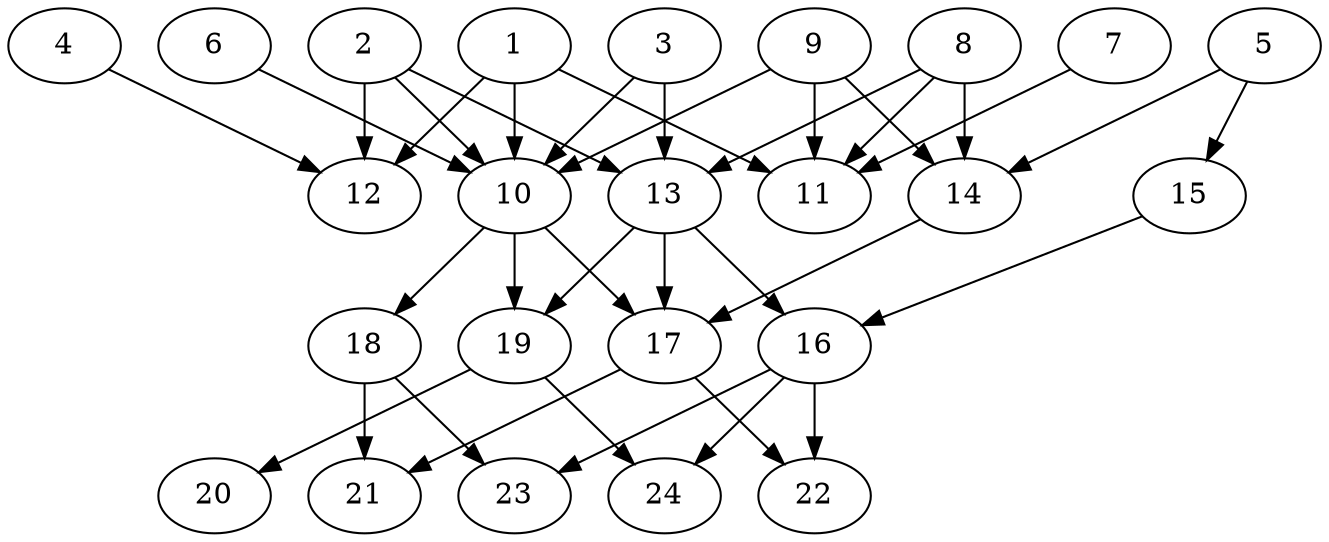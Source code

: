 // DAG (tier=2-normal, mode=data, n=24, ccr=0.430, fat=0.632, density=0.496, regular=0.431, jump=0.175, mindata=2097152, maxdata=16777216)
// DAG automatically generated by daggen at Sun Aug 24 16:33:34 2025
// /home/ermia/Project/Environments/daggen/bin/daggen --dot --ccr 0.430 --fat 0.632 --regular 0.431 --density 0.496 --jump 0.175 --mindata 2097152 --maxdata 16777216 -n 24 
digraph G {
  1 [size="21322879368836415488", alpha="0.09", expect_size="10661439684418207744"]
  1 -> 10 [size ="61515877056512"]
  1 -> 11 [size ="61515877056512"]
  1 -> 12 [size ="61515877056512"]
  2 [size="1478020869142949120", alpha="0.14", expect_size="739010434571474560"]
  2 -> 10 [size ="797442048000000"]
  2 -> 12 [size ="797442048000000"]
  2 -> 13 [size ="797442048000000"]
  3 [size="529923529454415936", alpha="0.15", expect_size="264961764727207968"]
  3 -> 10 [size ="1092862783520768"]
  3 -> 13 [size ="1092862783520768"]
  4 [size="1092301457961171584", alpha="0.16", expect_size="546150728980585792"]
  4 -> 12 [size ="1843902239735808"]
  5 [size="1341738703721347416064", alpha="0.09", expect_size="670869351860673708032"]
  5 -> 14 [size ="973199667888128"]
  5 -> 15 [size ="973199667888128"]
  6 [size="54039836653055720", alpha="0.12", expect_size="27019918326527860"]
  6 -> 10 [size ="1192107104534528"]
  7 [size="438220802443003136", alpha="0.20", expect_size="219110401221501568"]
  7 -> 11 [size ="229628278996992"]
  8 [size="64835409067966088", alpha="0.03", expect_size="32417704533983044"]
  8 -> 11 [size ="87192667947008"]
  8 -> 13 [size ="87192667947008"]
  8 -> 14 [size ="87192667947008"]
  9 [size="266608844673068288", alpha="0.13", expect_size="133304422336534144"]
  9 -> 10 [size ="107391664259072"]
  9 -> 11 [size ="107391664259072"]
  9 -> 14 [size ="107391664259072"]
  10 [size="973509354724708096", alpha="0.02", expect_size="486754677362354048"]
  10 -> 17 [size ="590773288435712"]
  10 -> 18 [size ="590773288435712"]
  10 -> 19 [size ="590773288435712"]
  11 [size="47948543676486184", alpha="0.09", expect_size="23974271838243092"]
  12 [size="2086966254309788", alpha="0.12", expect_size="1043483127154894"]
  13 [size="1804768659220949", alpha="0.14", expect_size="902384329610474"]
  13 -> 16 [size ="48358655787008"]
  13 -> 17 [size ="48358655787008"]
  13 -> 19 [size ="48358655787008"]
  14 [size="11478536192383750", alpha="0.08", expect_size="5739268096191875"]
  14 -> 17 [size ="191185402462208"]
  15 [size="1045960269887363350528", alpha="0.13", expect_size="522980134943681675264"]
  15 -> 16 [size ="824328115453952"]
  16 [size="614475304022048384", alpha="0.12", expect_size="307237652011024192"]
  16 -> 22 [size ="710783742771200"]
  16 -> 23 [size ="710783742771200"]
  16 -> 24 [size ="710783742771200"]
  17 [size="27988135191248896000", alpha="0.10", expect_size="13994067595624448000"]
  17 -> 21 [size ="73746140364800"]
  17 -> 22 [size ="73746140364800"]
  18 [size="64642619130490736", alpha="0.07", expect_size="32321309565245368"]
  18 -> 21 [size ="1575837224665088"]
  18 -> 23 [size ="1575837224665088"]
  19 [size="24120604874410444", alpha="0.11", expect_size="12060302437205222"]
  19 -> 20 [size ="757550098153472"]
  19 -> 24 [size ="757550098153472"]
  20 [size="148206545609601056768", alpha="0.05", expect_size="74103272804800528384"]
  21 [size="743753733803324416", alpha="0.15", expect_size="371876866901662208"]
  22 [size="123238788998621680", alpha="0.14", expect_size="61619394499310840"]
  23 [size="1240506055202195898368", alpha="0.02", expect_size="620253027601097949184"]
  24 [size="2189059824778477568000", alpha="0.16", expect_size="1094529912389238784000"]
}